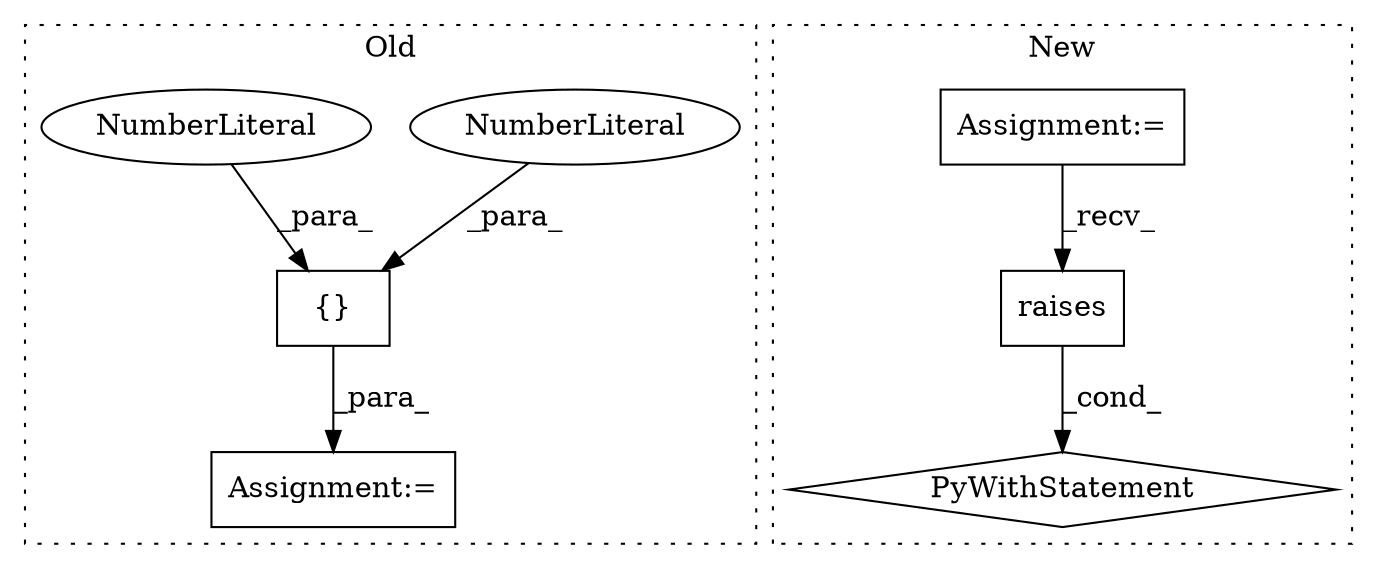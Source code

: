 digraph G {
subgraph cluster0 {
1 [label="{}" a="4" s="1374,1387" l="1,1" shape="box"];
4 [label="NumberLiteral" a="34" s="1380" l="3" shape="ellipse"];
5 [label="NumberLiteral" a="34" s="1384" l="3" shape="ellipse"];
6 [label="Assignment:=" a="7" s="1280,1388" l="53,2" shape="box"];
label = "Old";
style="dotted";
}
subgraph cluster1 {
2 [label="raises" a="32" s="1581,1598" l="7,1" shape="box"];
3 [label="PyWithStatement" a="104" s="1564,1599" l="10,2" shape="diamond"];
7 [label="Assignment:=" a="7" s="1265" l="6" shape="box"];
label = "New";
style="dotted";
}
1 -> 6 [label="_para_"];
2 -> 3 [label="_cond_"];
4 -> 1 [label="_para_"];
5 -> 1 [label="_para_"];
7 -> 2 [label="_recv_"];
}